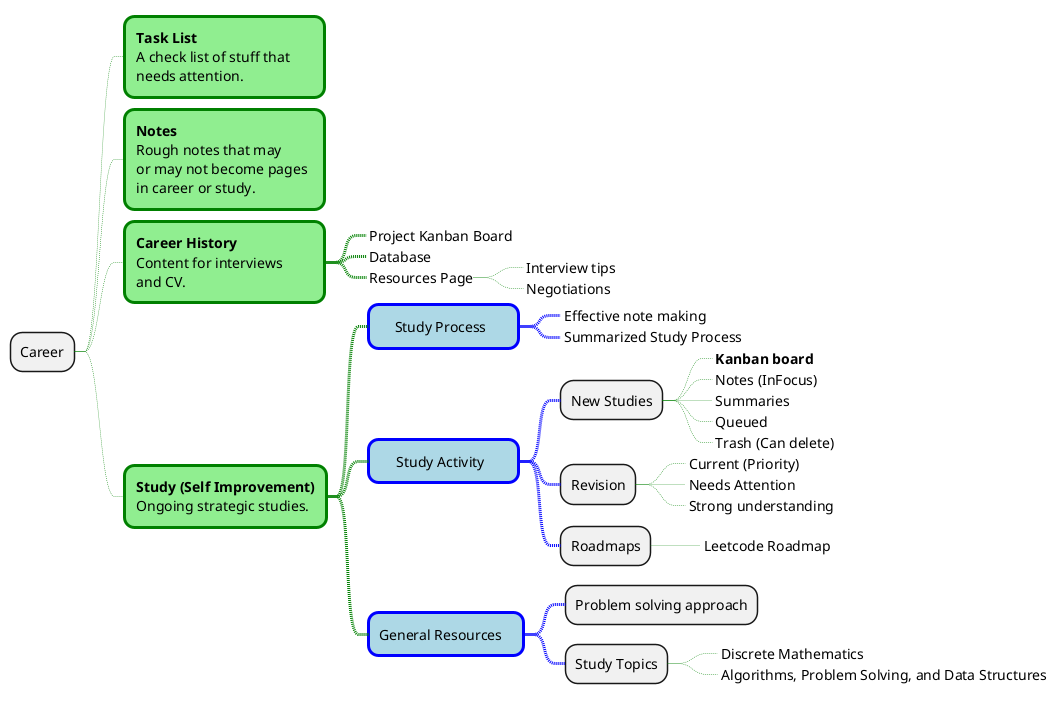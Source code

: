 @startmindmap

<style>
    mindmapDiagram {
        .top-section {
            Padding 12
            Margin 6
            HorizontalAlignment left
            LineColor green
            LineThickness 3.0
            BackgroundColor lightgreen
            RoundCorner 20
            MinimumWidth 200
        }
        .level-1-section {
            Padding 12
            Margin 6
            HorizontalAlignment center
            LineColor blue
            LineThickness 3.0
            BackgroundColor lightblue
            RoundCorner 20
            MinimumWidth 150
        }
        arrow {
            LineStyle 1
            LineThickness 0.5
            LineColor green
        }
    }
</style>

+ Career
++ **Task List**\nA check list of stuff that\nneeds attention. <<top-section>>
++ **Notes**\nRough notes that may\nor may not become pages\nin career or study. <<top-section>>

++ **Career History**\nContent for interviews\nand CV. <<top-section>>
+++_ Project Kanban Board
+++_ Database
+++_ Resources Page
++++_ Interview tips
++++_ Negotiations

++ **Study (Self Improvement)**\nOngoing strategic studies. <<top-section>>
+++ Study Process  <<level-1-section>>
++++_ Effective note making
++++_ Summarized Study Process
+++ Study Activity  <<level-1-section>>
++++ New Studies
+++++_ **Kanban board**
+++++_ Notes (InFocus)
+++++_ Summaries
+++++_ Queued
+++++_ Trash (Can delete)
++++ Revision
+++++_ Current (Priority)
+++++_ Needs Attention
+++++_ Strong understanding
++++ Roadmaps
+++++_ Leetcode Roadmap
+++ General Resources  <<level-1-section>>
++++ Problem solving approach
++++ Study Topics
+++++_ Discrete Mathematics
+++++_ Algorithms, Problem Solving, and Data Structures


@endmindmap

